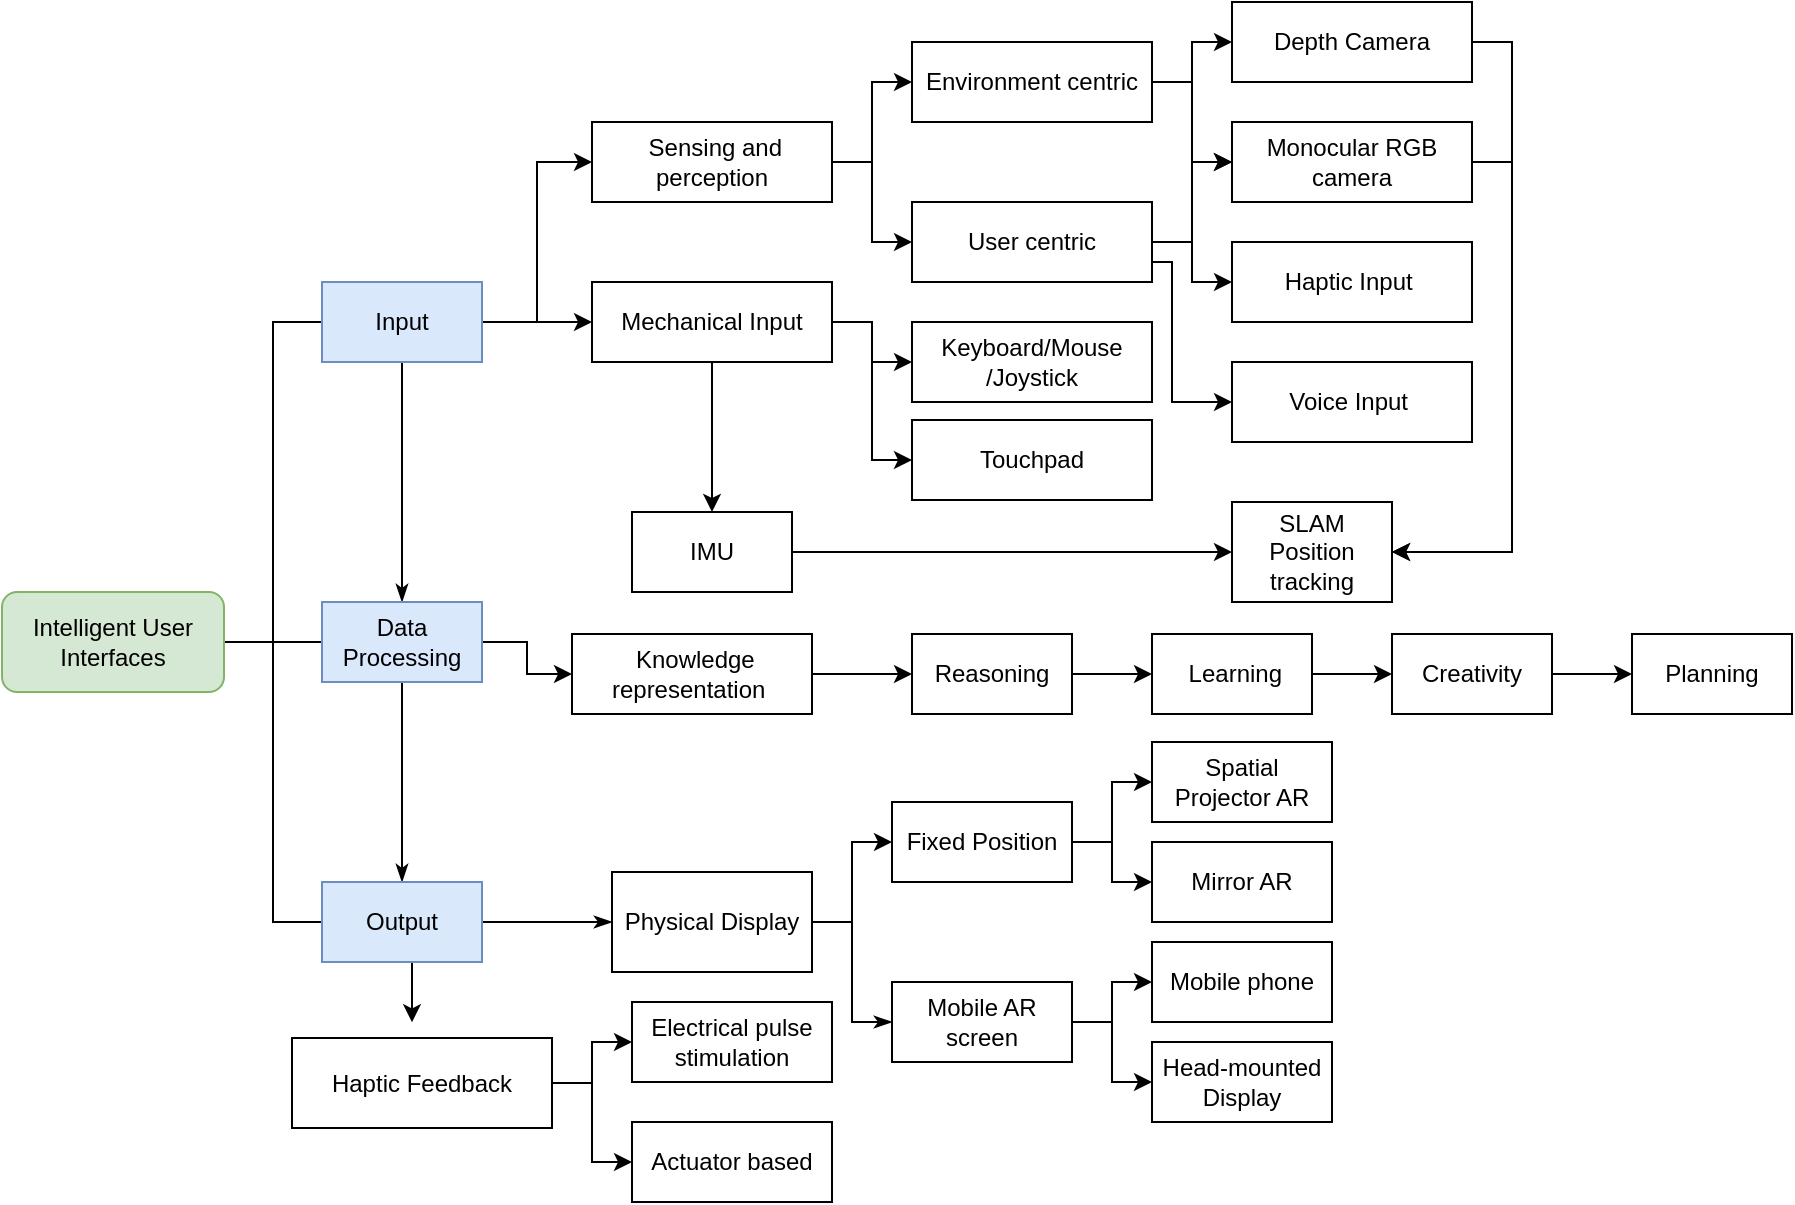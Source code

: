<mxfile version="10.8.0" type="github"><diagram id="MFF0CdVWiNCkULvAo4WW" name="Page-1"><mxGraphModel dx="2521" dy="1081" grid="1" gridSize="10" guides="1" tooltips="1" connect="1" arrows="1" fold="1" page="1" pageScale="1" pageWidth="827" pageHeight="1169" math="0" shadow="0"><root><mxCell id="0"/><mxCell id="1" parent="0"/><mxCell id="TWCdQl_EkmHbGPGhzRu7-25" style="edgeStyle=orthogonalEdgeStyle;rounded=0;orthogonalLoop=1;jettySize=auto;html=1;exitX=1;exitY=0.5;exitDx=0;exitDy=0;entryX=0;entryY=0.5;entryDx=0;entryDy=0;endArrow=none;endFill=0;" parent="1" source="TWCdQl_EkmHbGPGhzRu7-1" target="TWCdQl_EkmHbGPGhzRu7-4" edge="1"><mxGeometry relative="1" as="geometry"/></mxCell><mxCell id="TWCdQl_EkmHbGPGhzRu7-32" style="edgeStyle=orthogonalEdgeStyle;rounded=0;orthogonalLoop=1;jettySize=auto;html=1;exitX=1;exitY=0.5;exitDx=0;exitDy=0;endArrow=none;endFill=0;" parent="1" source="TWCdQl_EkmHbGPGhzRu7-1" target="TWCdQl_EkmHbGPGhzRu7-5" edge="1"><mxGeometry relative="1" as="geometry"/></mxCell><mxCell id="TWCdQl_EkmHbGPGhzRu7-33" style="edgeStyle=orthogonalEdgeStyle;rounded=0;orthogonalLoop=1;jettySize=auto;html=1;exitX=1;exitY=0.5;exitDx=0;exitDy=0;entryX=0;entryY=0.5;entryDx=0;entryDy=0;endArrow=none;endFill=0;" parent="1" source="TWCdQl_EkmHbGPGhzRu7-1" target="TWCdQl_EkmHbGPGhzRu7-6" edge="1"><mxGeometry relative="1" as="geometry"/></mxCell><mxCell id="TWCdQl_EkmHbGPGhzRu7-1" value="Intelligent User Interfaces" style="rounded=1;whiteSpace=wrap;html=1;fillColor=#d5e8d4;strokeColor=#82b366;" parent="1" vertex="1"><mxGeometry x="-55" y="475" width="111" height="50" as="geometry"/></mxCell><mxCell id="TWCdQl_EkmHbGPGhzRu7-12" style="edgeStyle=orthogonalEdgeStyle;rounded=0;orthogonalLoop=1;jettySize=auto;html=1;exitX=0.5;exitY=1;exitDx=0;exitDy=0;entryX=0.5;entryY=0;entryDx=0;entryDy=0;endArrow=classicThin;endFill=1;" parent="1" source="TWCdQl_EkmHbGPGhzRu7-4" target="TWCdQl_EkmHbGPGhzRu7-5" edge="1"><mxGeometry relative="1" as="geometry"/></mxCell><mxCell id="Xk8KMz5eS003bKO2HRj--24" style="edgeStyle=orthogonalEdgeStyle;rounded=0;orthogonalLoop=1;jettySize=auto;html=1;exitX=1;exitY=0.5;exitDx=0;exitDy=0;entryX=0;entryY=0.5;entryDx=0;entryDy=0;" parent="1" source="TWCdQl_EkmHbGPGhzRu7-4" target="Xk8KMz5eS003bKO2HRj--21" edge="1"><mxGeometry relative="1" as="geometry"/></mxCell><mxCell id="Xk8KMz5eS003bKO2HRj--25" style="edgeStyle=orthogonalEdgeStyle;rounded=0;orthogonalLoop=1;jettySize=auto;html=1;exitX=1;exitY=0.5;exitDx=0;exitDy=0;entryX=0;entryY=0.5;entryDx=0;entryDy=0;" parent="1" source="TWCdQl_EkmHbGPGhzRu7-4" target="TWCdQl_EkmHbGPGhzRu7-14" edge="1"><mxGeometry relative="1" as="geometry"/></mxCell><mxCell id="TWCdQl_EkmHbGPGhzRu7-4" value="Input" style="rounded=1;whiteSpace=wrap;html=1;fillColor=#dae8fc;strokeColor=#6c8ebf;arcSize=0;" parent="1" vertex="1"><mxGeometry x="105" y="320" width="80" height="40" as="geometry"/></mxCell><mxCell id="TWCdQl_EkmHbGPGhzRu7-13" style="edgeStyle=orthogonalEdgeStyle;rounded=0;orthogonalLoop=1;jettySize=auto;html=1;exitX=0.5;exitY=1;exitDx=0;exitDy=0;entryX=0.5;entryY=0;entryDx=0;entryDy=0;endArrow=classicThin;endFill=1;" parent="1" source="TWCdQl_EkmHbGPGhzRu7-5" target="TWCdQl_EkmHbGPGhzRu7-6" edge="1"><mxGeometry relative="1" as="geometry"/></mxCell><mxCell id="Xk8KMz5eS003bKO2HRj--30" style="edgeStyle=orthogonalEdgeStyle;rounded=0;orthogonalLoop=1;jettySize=auto;html=1;exitX=1;exitY=0.5;exitDx=0;exitDy=0;entryX=0;entryY=0.5;entryDx=0;entryDy=0;" parent="1" source="TWCdQl_EkmHbGPGhzRu7-5" target="TWCdQl_EkmHbGPGhzRu7-15" edge="1"><mxGeometry relative="1" as="geometry"/></mxCell><mxCell id="TWCdQl_EkmHbGPGhzRu7-5" value="Data Processing" style="rounded=1;whiteSpace=wrap;html=1;fillColor=#dae8fc;strokeColor=#6c8ebf;arcSize=0;" parent="1" vertex="1"><mxGeometry x="105" y="480" width="80" height="40" as="geometry"/></mxCell><mxCell id="TWCdQl_EkmHbGPGhzRu7-29" style="edgeStyle=orthogonalEdgeStyle;rounded=0;orthogonalLoop=1;jettySize=auto;html=1;exitX=1;exitY=0.5;exitDx=0;exitDy=0;entryX=0;entryY=0.5;entryDx=0;entryDy=0;endArrow=classicThin;endFill=1;" parent="1" source="TWCdQl_EkmHbGPGhzRu7-6" target="TWCdQl_EkmHbGPGhzRu7-23" edge="1"><mxGeometry relative="1" as="geometry"/></mxCell><mxCell id="Xk8KMz5eS003bKO2HRj--11" style="edgeStyle=orthogonalEdgeStyle;rounded=0;orthogonalLoop=1;jettySize=auto;html=1;exitX=0.5;exitY=1;exitDx=0;exitDy=0;entryX=0.5;entryY=0;entryDx=0;entryDy=0;" parent="1" source="TWCdQl_EkmHbGPGhzRu7-6" edge="1"><mxGeometry relative="1" as="geometry"><mxPoint x="150" y="690.138" as="targetPoint"/></mxGeometry></mxCell><mxCell id="TWCdQl_EkmHbGPGhzRu7-6" value="Output" style="rounded=1;whiteSpace=wrap;html=1;fillColor=#dae8fc;strokeColor=#6c8ebf;arcSize=0;" parent="1" vertex="1"><mxGeometry x="105" y="620" width="80" height="40" as="geometry"/></mxCell><mxCell id="Xk8KMz5eS003bKO2HRj--14" style="edgeStyle=orthogonalEdgeStyle;rounded=0;orthogonalLoop=1;jettySize=auto;html=1;exitX=1;exitY=0.5;exitDx=0;exitDy=0;entryX=0;entryY=0.5;entryDx=0;entryDy=0;" parent="1" source="TWCdQl_EkmHbGPGhzRu7-14" target="Xk8KMz5eS003bKO2HRj--9" edge="1"><mxGeometry relative="1" as="geometry"/></mxCell><mxCell id="Xk8KMz5eS003bKO2HRj--15" style="edgeStyle=orthogonalEdgeStyle;rounded=0;orthogonalLoop=1;jettySize=auto;html=1;exitX=1;exitY=0.5;exitDx=0;exitDy=0;entryX=0;entryY=0.5;entryDx=0;entryDy=0;" parent="1" source="TWCdQl_EkmHbGPGhzRu7-14" target="Xk8KMz5eS003bKO2HRj--1" edge="1"><mxGeometry relative="1" as="geometry"/></mxCell><mxCell id="TWCdQl_EkmHbGPGhzRu7-14" value="&amp;nbsp;Sensing and perception" style="rounded=0;whiteSpace=wrap;html=1;" parent="1" vertex="1"><mxGeometry x="240" y="240" width="120" height="40" as="geometry"/></mxCell><mxCell id="Xk8KMz5eS003bKO2HRj--34" style="edgeStyle=orthogonalEdgeStyle;rounded=0;orthogonalLoop=1;jettySize=auto;html=1;exitX=1;exitY=0.5;exitDx=0;exitDy=0;entryX=0;entryY=0.5;entryDx=0;entryDy=0;" parent="1" source="TWCdQl_EkmHbGPGhzRu7-15" target="TWCdQl_EkmHbGPGhzRu7-16" edge="1"><mxGeometry relative="1" as="geometry"/></mxCell><mxCell id="TWCdQl_EkmHbGPGhzRu7-15" value="&amp;nbsp;Knowledge representation&amp;nbsp;" style="rounded=0;whiteSpace=wrap;html=1;" parent="1" vertex="1"><mxGeometry x="230" y="496" width="120" height="40" as="geometry"/></mxCell><mxCell id="Xk8KMz5eS003bKO2HRj--36" style="edgeStyle=orthogonalEdgeStyle;rounded=0;orthogonalLoop=1;jettySize=auto;html=1;exitX=1;exitY=0.5;exitDx=0;exitDy=0;entryX=0;entryY=0.5;entryDx=0;entryDy=0;" parent="1" source="TWCdQl_EkmHbGPGhzRu7-16" target="TWCdQl_EkmHbGPGhzRu7-20" edge="1"><mxGeometry relative="1" as="geometry"/></mxCell><mxCell id="TWCdQl_EkmHbGPGhzRu7-16" value="Reasoning" style="rounded=0;whiteSpace=wrap;html=1;" parent="1" vertex="1"><mxGeometry x="400" y="496" width="80" height="40" as="geometry"/></mxCell><mxCell id="Xk8KMz5eS003bKO2HRj--38" style="edgeStyle=orthogonalEdgeStyle;rounded=0;orthogonalLoop=1;jettySize=auto;html=1;exitX=1;exitY=0.5;exitDx=0;exitDy=0;" parent="1" source="TWCdQl_EkmHbGPGhzRu7-18" target="TWCdQl_EkmHbGPGhzRu7-22" edge="1"><mxGeometry relative="1" as="geometry"/></mxCell><mxCell id="TWCdQl_EkmHbGPGhzRu7-18" value="Creativity" style="rounded=0;whiteSpace=wrap;html=1;" parent="1" vertex="1"><mxGeometry x="640" y="496" width="80" height="40" as="geometry"/></mxCell><mxCell id="Xk8KMz5eS003bKO2HRj--37" style="edgeStyle=orthogonalEdgeStyle;rounded=0;orthogonalLoop=1;jettySize=auto;html=1;exitX=1;exitY=0.5;exitDx=0;exitDy=0;entryX=0;entryY=0.5;entryDx=0;entryDy=0;" parent="1" source="TWCdQl_EkmHbGPGhzRu7-20" target="TWCdQl_EkmHbGPGhzRu7-18" edge="1"><mxGeometry relative="1" as="geometry"/></mxCell><mxCell id="TWCdQl_EkmHbGPGhzRu7-20" value="&lt;span&gt;&amp;nbsp;Learning&lt;/span&gt;" style="rounded=0;whiteSpace=wrap;html=1;" parent="1" vertex="1"><mxGeometry x="520" y="496" width="80" height="40" as="geometry"/></mxCell><mxCell id="TWCdQl_EkmHbGPGhzRu7-22" value="Planning" style="rounded=0;whiteSpace=wrap;html=1;" parent="1" vertex="1"><mxGeometry x="760" y="496" width="80" height="40" as="geometry"/></mxCell><mxCell id="TWCdQl_EkmHbGPGhzRu7-28" style="edgeStyle=orthogonalEdgeStyle;rounded=0;orthogonalLoop=1;jettySize=auto;html=1;exitX=1;exitY=0.5;exitDx=0;exitDy=0;entryX=0;entryY=0.5;entryDx=0;entryDy=0;endArrow=classicThin;endFill=1;" parent="1" source="TWCdQl_EkmHbGPGhzRu7-23" target="TWCdQl_EkmHbGPGhzRu7-26" edge="1"><mxGeometry relative="1" as="geometry"/></mxCell><mxCell id="TWCdQl_EkmHbGPGhzRu7-40" style="edgeStyle=orthogonalEdgeStyle;rounded=0;orthogonalLoop=1;jettySize=auto;html=1;exitX=1;exitY=0.5;exitDx=0;exitDy=0;entryX=0;entryY=0.5;entryDx=0;entryDy=0;endArrow=classic;endFill=1;" parent="1" source="TWCdQl_EkmHbGPGhzRu7-23" target="TWCdQl_EkmHbGPGhzRu7-24" edge="1"><mxGeometry relative="1" as="geometry"/></mxCell><mxCell id="TWCdQl_EkmHbGPGhzRu7-23" value="Physical Display" style="rounded=0;whiteSpace=wrap;html=1;" parent="1" vertex="1"><mxGeometry x="250" y="615" width="100" height="50" as="geometry"/></mxCell><mxCell id="TWCdQl_EkmHbGPGhzRu7-34" style="edgeStyle=orthogonalEdgeStyle;rounded=0;orthogonalLoop=1;jettySize=auto;html=1;exitX=1;exitY=0.5;exitDx=0;exitDy=0;entryX=0;entryY=0.5;entryDx=0;entryDy=0;endArrow=classic;endFill=1;" parent="1" source="TWCdQl_EkmHbGPGhzRu7-24" target="TWCdQl_EkmHbGPGhzRu7-30" edge="1"><mxGeometry relative="1" as="geometry"/></mxCell><mxCell id="TWCdQl_EkmHbGPGhzRu7-35" style="edgeStyle=orthogonalEdgeStyle;rounded=0;orthogonalLoop=1;jettySize=auto;html=1;exitX=1;exitY=0.5;exitDx=0;exitDy=0;endArrow=classic;endFill=1;" parent="1" source="TWCdQl_EkmHbGPGhzRu7-24" target="TWCdQl_EkmHbGPGhzRu7-31" edge="1"><mxGeometry relative="1" as="geometry"/></mxCell><mxCell id="TWCdQl_EkmHbGPGhzRu7-24" value="Fixed Position" style="rounded=0;whiteSpace=wrap;html=1;" parent="1" vertex="1"><mxGeometry x="390" y="580" width="90" height="40" as="geometry"/></mxCell><mxCell id="TWCdQl_EkmHbGPGhzRu7-37" style="edgeStyle=orthogonalEdgeStyle;rounded=0;orthogonalLoop=1;jettySize=auto;html=1;exitX=1;exitY=0.5;exitDx=0;exitDy=0;endArrow=classic;endFill=1;" parent="1" source="TWCdQl_EkmHbGPGhzRu7-26" target="TWCdQl_EkmHbGPGhzRu7-36" edge="1"><mxGeometry relative="1" as="geometry"/></mxCell><mxCell id="TWCdQl_EkmHbGPGhzRu7-39" style="edgeStyle=orthogonalEdgeStyle;rounded=0;orthogonalLoop=1;jettySize=auto;html=1;exitX=1;exitY=0.5;exitDx=0;exitDy=0;entryX=0;entryY=0.5;entryDx=0;entryDy=0;endArrow=classic;endFill=1;" parent="1" source="TWCdQl_EkmHbGPGhzRu7-26" target="TWCdQl_EkmHbGPGhzRu7-38" edge="1"><mxGeometry relative="1" as="geometry"/></mxCell><mxCell id="TWCdQl_EkmHbGPGhzRu7-26" value="Mobile AR screen" style="rounded=0;whiteSpace=wrap;html=1;" parent="1" vertex="1"><mxGeometry x="390" y="670" width="90" height="40" as="geometry"/></mxCell><mxCell id="TWCdQl_EkmHbGPGhzRu7-30" value="Spatial Projector AR" style="rounded=0;whiteSpace=wrap;html=1;" parent="1" vertex="1"><mxGeometry x="520" y="550" width="90" height="40" as="geometry"/></mxCell><mxCell id="TWCdQl_EkmHbGPGhzRu7-31" value="Mirror AR" style="rounded=0;whiteSpace=wrap;html=1;" parent="1" vertex="1"><mxGeometry x="520" y="600" width="90" height="40" as="geometry"/></mxCell><mxCell id="TWCdQl_EkmHbGPGhzRu7-36" value="Mobile phone" style="rounded=0;whiteSpace=wrap;html=1;" parent="1" vertex="1"><mxGeometry x="520" y="650" width="90" height="40" as="geometry"/></mxCell><mxCell id="TWCdQl_EkmHbGPGhzRu7-38" value="Head-mounted Display" style="rounded=0;whiteSpace=wrap;html=1;" parent="1" vertex="1"><mxGeometry x="520" y="700" width="90" height="40" as="geometry"/></mxCell><mxCell id="Xk8KMz5eS003bKO2HRj--17" style="edgeStyle=orthogonalEdgeStyle;rounded=0;orthogonalLoop=1;jettySize=auto;html=1;exitX=1;exitY=0.5;exitDx=0;exitDy=0;entryX=0;entryY=0.5;entryDx=0;entryDy=0;" parent="1" source="Xk8KMz5eS003bKO2HRj--1" target="Xk8KMz5eS003bKO2HRj--13" edge="1"><mxGeometry relative="1" as="geometry"/></mxCell><mxCell id="Xk8KMz5eS003bKO2HRj--20" style="edgeStyle=orthogonalEdgeStyle;rounded=0;orthogonalLoop=1;jettySize=auto;html=1;exitX=1;exitY=0.5;exitDx=0;exitDy=0;entryX=0;entryY=0.5;entryDx=0;entryDy=0;" parent="1" source="Xk8KMz5eS003bKO2HRj--1" target="Xk8KMz5eS003bKO2HRj--19" edge="1"><mxGeometry relative="1" as="geometry"/></mxCell><mxCell id="Xk8KMz5eS003bKO2HRj--45" style="edgeStyle=orthogonalEdgeStyle;rounded=0;orthogonalLoop=1;jettySize=auto;html=1;exitX=1;exitY=0.75;exitDx=0;exitDy=0;entryX=0;entryY=0.5;entryDx=0;entryDy=0;" parent="1" source="Xk8KMz5eS003bKO2HRj--1" target="Xk8KMz5eS003bKO2HRj--43" edge="1"><mxGeometry relative="1" as="geometry"><Array as="points"><mxPoint x="530" y="310"/><mxPoint x="530" y="380"/></Array></mxGeometry></mxCell><mxCell id="Xk8KMz5eS003bKO2HRj--1" value="User centric" style="rounded=0;whiteSpace=wrap;html=1;" parent="1" vertex="1"><mxGeometry x="400" y="280" width="120" height="40" as="geometry"/></mxCell><mxCell id="Xk8KMz5eS003bKO2HRj--41" style="edgeStyle=orthogonalEdgeStyle;rounded=0;orthogonalLoop=1;jettySize=auto;html=1;exitX=1;exitY=0.5;exitDx=0;exitDy=0;entryX=0;entryY=0.5;entryDx=0;entryDy=0;" parent="1" source="Xk8KMz5eS003bKO2HRj--2" target="Xk8KMz5eS003bKO2HRj--7" edge="1"><mxGeometry relative="1" as="geometry"/></mxCell><mxCell id="Xk8KMz5eS003bKO2HRj--42" style="edgeStyle=orthogonalEdgeStyle;rounded=0;orthogonalLoop=1;jettySize=auto;html=1;exitX=1;exitY=0.5;exitDx=0;exitDy=0;entryX=0;entryY=0.5;entryDx=0;entryDy=0;" parent="1" source="Xk8KMz5eS003bKO2HRj--2" target="Xk8KMz5eS003bKO2HRj--3" edge="1"><mxGeometry relative="1" as="geometry"/></mxCell><mxCell id="Xk8KMz5eS003bKO2HRj--2" value="Haptic Feedback" style="rounded=0;whiteSpace=wrap;html=1;" parent="1" vertex="1"><mxGeometry x="90" y="698" width="130" height="45" as="geometry"/></mxCell><mxCell id="Xk8KMz5eS003bKO2HRj--3" value="Actuator based" style="rounded=0;whiteSpace=wrap;html=1;" parent="1" vertex="1"><mxGeometry x="260" y="740" width="100" height="40" as="geometry"/></mxCell><mxCell id="Xk8KMz5eS003bKO2HRj--7" value="Electrical pulse stimulation" style="rounded=0;whiteSpace=wrap;html=1;" parent="1" vertex="1"><mxGeometry x="260" y="680" width="100" height="40" as="geometry"/></mxCell><mxCell id="Xk8KMz5eS003bKO2HRj--16" style="edgeStyle=orthogonalEdgeStyle;rounded=0;orthogonalLoop=1;jettySize=auto;html=1;exitX=1;exitY=0.5;exitDx=0;exitDy=0;" parent="1" source="Xk8KMz5eS003bKO2HRj--9" target="Xk8KMz5eS003bKO2HRj--12" edge="1"><mxGeometry relative="1" as="geometry"/></mxCell><mxCell id="Xk8KMz5eS003bKO2HRj--18" style="edgeStyle=orthogonalEdgeStyle;rounded=0;orthogonalLoop=1;jettySize=auto;html=1;exitX=1;exitY=0.5;exitDx=0;exitDy=0;entryX=0;entryY=0.5;entryDx=0;entryDy=0;" parent="1" source="Xk8KMz5eS003bKO2HRj--9" target="Xk8KMz5eS003bKO2HRj--13" edge="1"><mxGeometry relative="1" as="geometry"/></mxCell><mxCell id="Xk8KMz5eS003bKO2HRj--9" value="Environment centric" style="rounded=0;whiteSpace=wrap;html=1;" parent="1" vertex="1"><mxGeometry x="400" y="200" width="120" height="40" as="geometry"/></mxCell><mxCell id="rtlikF2C28IzhqZwsLsX-5" style="edgeStyle=orthogonalEdgeStyle;rounded=0;orthogonalLoop=1;jettySize=auto;html=1;exitX=1;exitY=0.5;exitDx=0;exitDy=0;" edge="1" parent="1" source="Xk8KMz5eS003bKO2HRj--12" target="rtlikF2C28IzhqZwsLsX-3"><mxGeometry relative="1" as="geometry"><Array as="points"><mxPoint x="700" y="200"/><mxPoint x="700" y="455"/></Array></mxGeometry></mxCell><mxCell id="Xk8KMz5eS003bKO2HRj--12" value="Depth Camera" style="rounded=0;whiteSpace=wrap;html=1;" parent="1" vertex="1"><mxGeometry x="560" y="180" width="120" height="40" as="geometry"/></mxCell><mxCell id="rtlikF2C28IzhqZwsLsX-6" style="edgeStyle=orthogonalEdgeStyle;rounded=0;orthogonalLoop=1;jettySize=auto;html=1;exitX=1;exitY=0.5;exitDx=0;exitDy=0;entryX=1;entryY=0.5;entryDx=0;entryDy=0;" edge="1" parent="1" source="Xk8KMz5eS003bKO2HRj--13" target="rtlikF2C28IzhqZwsLsX-3"><mxGeometry relative="1" as="geometry"/></mxCell><mxCell id="Xk8KMz5eS003bKO2HRj--13" value="Monocular RGB camera" style="rounded=0;whiteSpace=wrap;html=1;" parent="1" vertex="1"><mxGeometry x="560" y="240" width="120" height="40" as="geometry"/></mxCell><mxCell id="Xk8KMz5eS003bKO2HRj--19" value="Haptic Input&amp;nbsp;" style="rounded=0;whiteSpace=wrap;html=1;" parent="1" vertex="1"><mxGeometry x="560" y="300" width="120" height="40" as="geometry"/></mxCell><mxCell id="Xk8KMz5eS003bKO2HRj--23" style="edgeStyle=orthogonalEdgeStyle;rounded=0;orthogonalLoop=1;jettySize=auto;html=1;exitX=1;exitY=0.5;exitDx=0;exitDy=0;entryX=0;entryY=0.5;entryDx=0;entryDy=0;" parent="1" source="Xk8KMz5eS003bKO2HRj--21" target="Xk8KMz5eS003bKO2HRj--22" edge="1"><mxGeometry relative="1" as="geometry"/></mxCell><mxCell id="Xk8KMz5eS003bKO2HRj--29" style="edgeStyle=orthogonalEdgeStyle;rounded=0;orthogonalLoop=1;jettySize=auto;html=1;exitX=1;exitY=0.5;exitDx=0;exitDy=0;entryX=0;entryY=0.5;entryDx=0;entryDy=0;" parent="1" source="Xk8KMz5eS003bKO2HRj--21" target="Xk8KMz5eS003bKO2HRj--28" edge="1"><mxGeometry relative="1" as="geometry"/></mxCell><mxCell id="rtlikF2C28IzhqZwsLsX-2" style="edgeStyle=orthogonalEdgeStyle;rounded=0;orthogonalLoop=1;jettySize=auto;html=1;exitX=0.5;exitY=1;exitDx=0;exitDy=0;entryX=0.5;entryY=0;entryDx=0;entryDy=0;" edge="1" parent="1" source="Xk8KMz5eS003bKO2HRj--21" target="rtlikF2C28IzhqZwsLsX-1"><mxGeometry relative="1" as="geometry"/></mxCell><mxCell id="Xk8KMz5eS003bKO2HRj--21" value="Mechanical Input" style="rounded=0;whiteSpace=wrap;html=1;" parent="1" vertex="1"><mxGeometry x="240" y="320" width="120" height="40" as="geometry"/></mxCell><mxCell id="Xk8KMz5eS003bKO2HRj--22" value="Keyboard/Mouse&lt;br&gt;/Joystick&lt;br&gt;" style="rounded=0;whiteSpace=wrap;html=1;" parent="1" vertex="1"><mxGeometry x="400" y="340" width="120" height="40" as="geometry"/></mxCell><mxCell id="Xk8KMz5eS003bKO2HRj--28" value="Touchpad&lt;br&gt;" style="rounded=0;whiteSpace=wrap;html=1;" parent="1" vertex="1"><mxGeometry x="400" y="389" width="120" height="40" as="geometry"/></mxCell><mxCell id="Xk8KMz5eS003bKO2HRj--43" value="Voice Input&amp;nbsp;" style="rounded=0;whiteSpace=wrap;html=1;" parent="1" vertex="1"><mxGeometry x="560" y="360" width="120" height="40" as="geometry"/></mxCell><mxCell id="rtlikF2C28IzhqZwsLsX-4" style="edgeStyle=orthogonalEdgeStyle;rounded=0;orthogonalLoop=1;jettySize=auto;html=1;" edge="1" parent="1" source="rtlikF2C28IzhqZwsLsX-1" target="rtlikF2C28IzhqZwsLsX-3"><mxGeometry relative="1" as="geometry"/></mxCell><mxCell id="rtlikF2C28IzhqZwsLsX-1" value="IMU&lt;br&gt;" style="rounded=0;whiteSpace=wrap;html=1;" vertex="1" parent="1"><mxGeometry x="260" y="435" width="80" height="40" as="geometry"/></mxCell><mxCell id="rtlikF2C28IzhqZwsLsX-3" value="SLAM Position tracking" style="rounded=0;whiteSpace=wrap;html=1;" vertex="1" parent="1"><mxGeometry x="560" y="430" width="80" height="50" as="geometry"/></mxCell></root></mxGraphModel></diagram></mxfile>